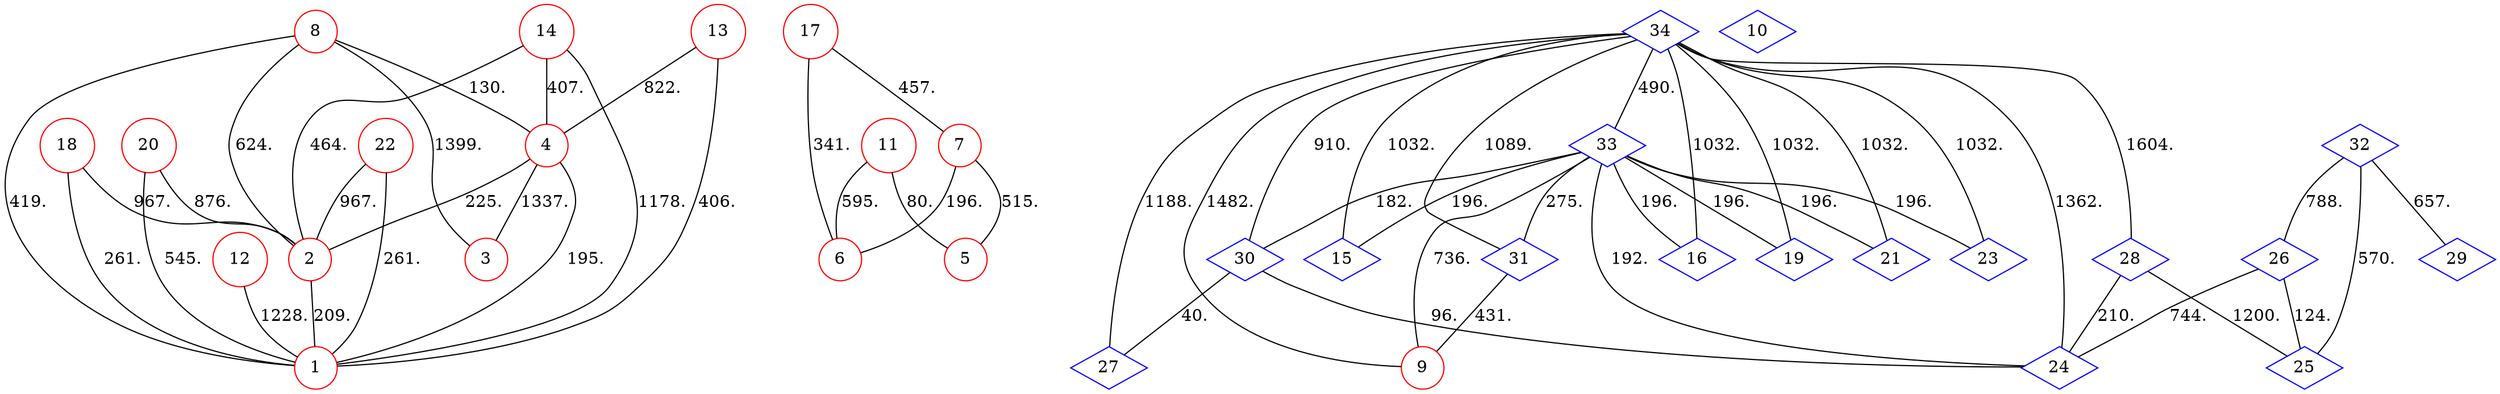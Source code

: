 graph G {
  1 [shape=circle, color="#FF0000", label="1", ];
  2 [shape=circle, color="#FF0000", label="2", ];
  3 [shape=circle, color="#FF0000", label="3", ];
  4 [shape=circle, color="#FF0000", label="4", ];
  5 [shape=circle, color="#FF0000", label="5", ];
  6 [shape=circle, color="#FF0000", label="6", ];
  7 [shape=circle, color="#FF0000", label="7", ];
  8 [shape=circle, color="#FF0000", label="8", ];
  9 [shape=circle, color="#FF0000", label="9", ];
  10 [shape=diamond, color="#0000FF", label="10", ];
  11 [shape=circle, color="#FF0000", label="11", ];
  12 [shape=circle, color="#FF0000", label="12", ];
  13 [shape=circle, color="#FF0000", label="13", ];
  14 [shape=circle, color="#FF0000", label="14", ];
  15 [shape=diamond, color="#0000FF", label="15", ];
  16 [shape=diamond, color="#0000FF", label="16", ];
  17 [shape=circle, color="#FF0000", label="17", ];
  18 [shape=circle, color="#FF0000", label="18", ];
  19 [shape=diamond, color="#0000FF", label="19", ];
  20 [shape=circle, color="#FF0000", label="20", ];
  21 [shape=diamond, color="#0000FF", label="21", ];
  22 [shape=circle, color="#FF0000", label="22", ];
  23 [shape=diamond, color="#0000FF", label="23", ];
  24 [shape=diamond, color="#0000FF", label="24", ];
  25 [shape=diamond, color="#0000FF", label="25", ];
  26 [shape=diamond, color="#0000FF", label="26", ];
  27 [shape=diamond, color="#0000FF", label="27", ];
  28 [shape=diamond, color="#0000FF", label="28", ];
  29 [shape=diamond, color="#0000FF", label="29", ];
  30 [shape=diamond, color="#0000FF", label="30", ];
  31 [shape=diamond, color="#0000FF", label="31", ];
  32 [shape=diamond, color="#0000FF", label="32", ];
  33 [shape=diamond, color="#0000FF", label="33", ];
  34 [shape=diamond, color="#0000FF", label="34", ];
  
  
  2 -- 1 [label="209.", ];
  4 -- 1 [label="195.", ];
  4 -- 2 [label="225.", ];
  4 -- 3 [label="1337.", ];
  7 -- 5 [label="515.", ];
  7 -- 6 [label="196.", ];
  8 -- 1 [label="419.", ];
  8 -- 2 [label="624.", ];
  8 -- 3 [label="1399.", ];
  8 -- 4 [label="130.", ];
  11 -- 5 [label="80.", ];
  11 -- 6 [label="595.", ];
  12 -- 1 [label="1228.", ];
  13 -- 1 [label="406.", ];
  13 -- 4 [label="822.", ];
  14 -- 1 [label="1178.", ];
  14 -- 2 [label="464.", ];
  14 -- 4 [label="407.", ];
  17 -- 6 [label="341.", ];
  17 -- 7 [label="457.", ];
  18 -- 1 [label="261.", ];
  18 -- 2 [label="967.", ];
  20 -- 1 [label="545.", ];
  20 -- 2 [label="876.", ];
  22 -- 1 [label="261.", ];
  22 -- 2 [label="967.", ];
  26 -- 24 [label="744.", ];
  26 -- 25 [label="124.", ];
  28 -- 24 [label="210.", ];
  28 -- 25 [label="1200.", ];
  30 -- 24 [label="96.", ];
  30 -- 27 [label="40.", ];
  31 -- 9 [label="431.", ];
  32 -- 25 [label="570.", ];
  32 -- 26 [label="788.", ];
  32 -- 29 [label="657.", ];
  33 -- 9 [label="736.", ];
  33 -- 15 [label="196.", ];
  33 -- 16 [label="196.", ];
  33 -- 19 [label="196.", ];
  33 -- 21 [label="196.", ];
  33 -- 23 [label="196.", ];
  33 -- 24 [label="192.", ];
  33 -- 30 [label="182.", ];
  33 -- 31 [label="275.", ];
  34 -- 9 [label="1482.", ];
  34 -- 15 [label="1032.", ];
  34 -- 16 [label="1032.", ];
  34 -- 19 [label="1032.", ];
  34 -- 21 [label="1032.", ];
  34 -- 23 [label="1032.", ];
  34 -- 24 [label="1362.", ];
  34 -- 27 [label="1188.", ];
  34 -- 28 [label="1604.", ];
  34 -- 30 [label="910.", ];
  34 -- 31 [label="1089.", ];
  34 -- 33 [label="490.", ];
  
  }